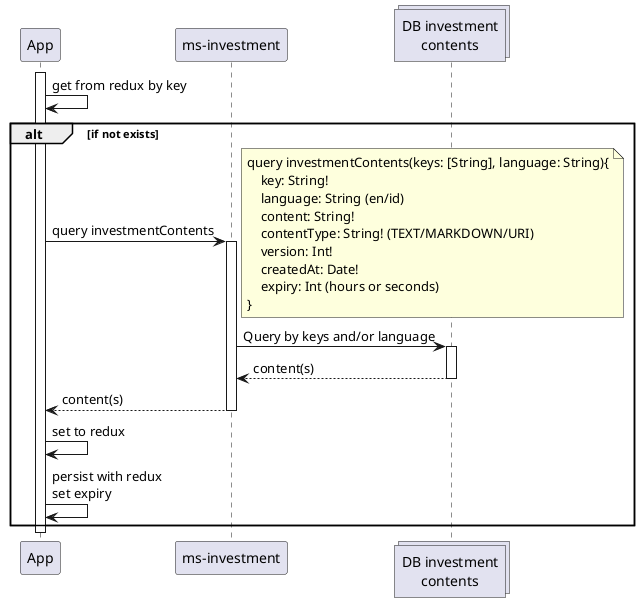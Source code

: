 @startuml copywriting

participant "App" as app
participant "ms-investment" as ms
collections "DB investment\ncontents" as db

activate app
app -> app: get from redux by key

alt if not exists
app -> ms ++: query investmentContents
note right
query investmentContents(keys: [String], language: String){
    key: String!
    language: String (en/id)
    content: String!
    contentType: String! (TEXT/MARKDOWN/URI)
    version: Int!
    createdAt: Date!
    expiry: Int (hours or seconds)
}
end note
ms -> db ++: Query by keys and/or language
return content(s)
return content(s)
app -> app: set to redux
app -> app: persist with redux\nset expiry

end

deactivate app